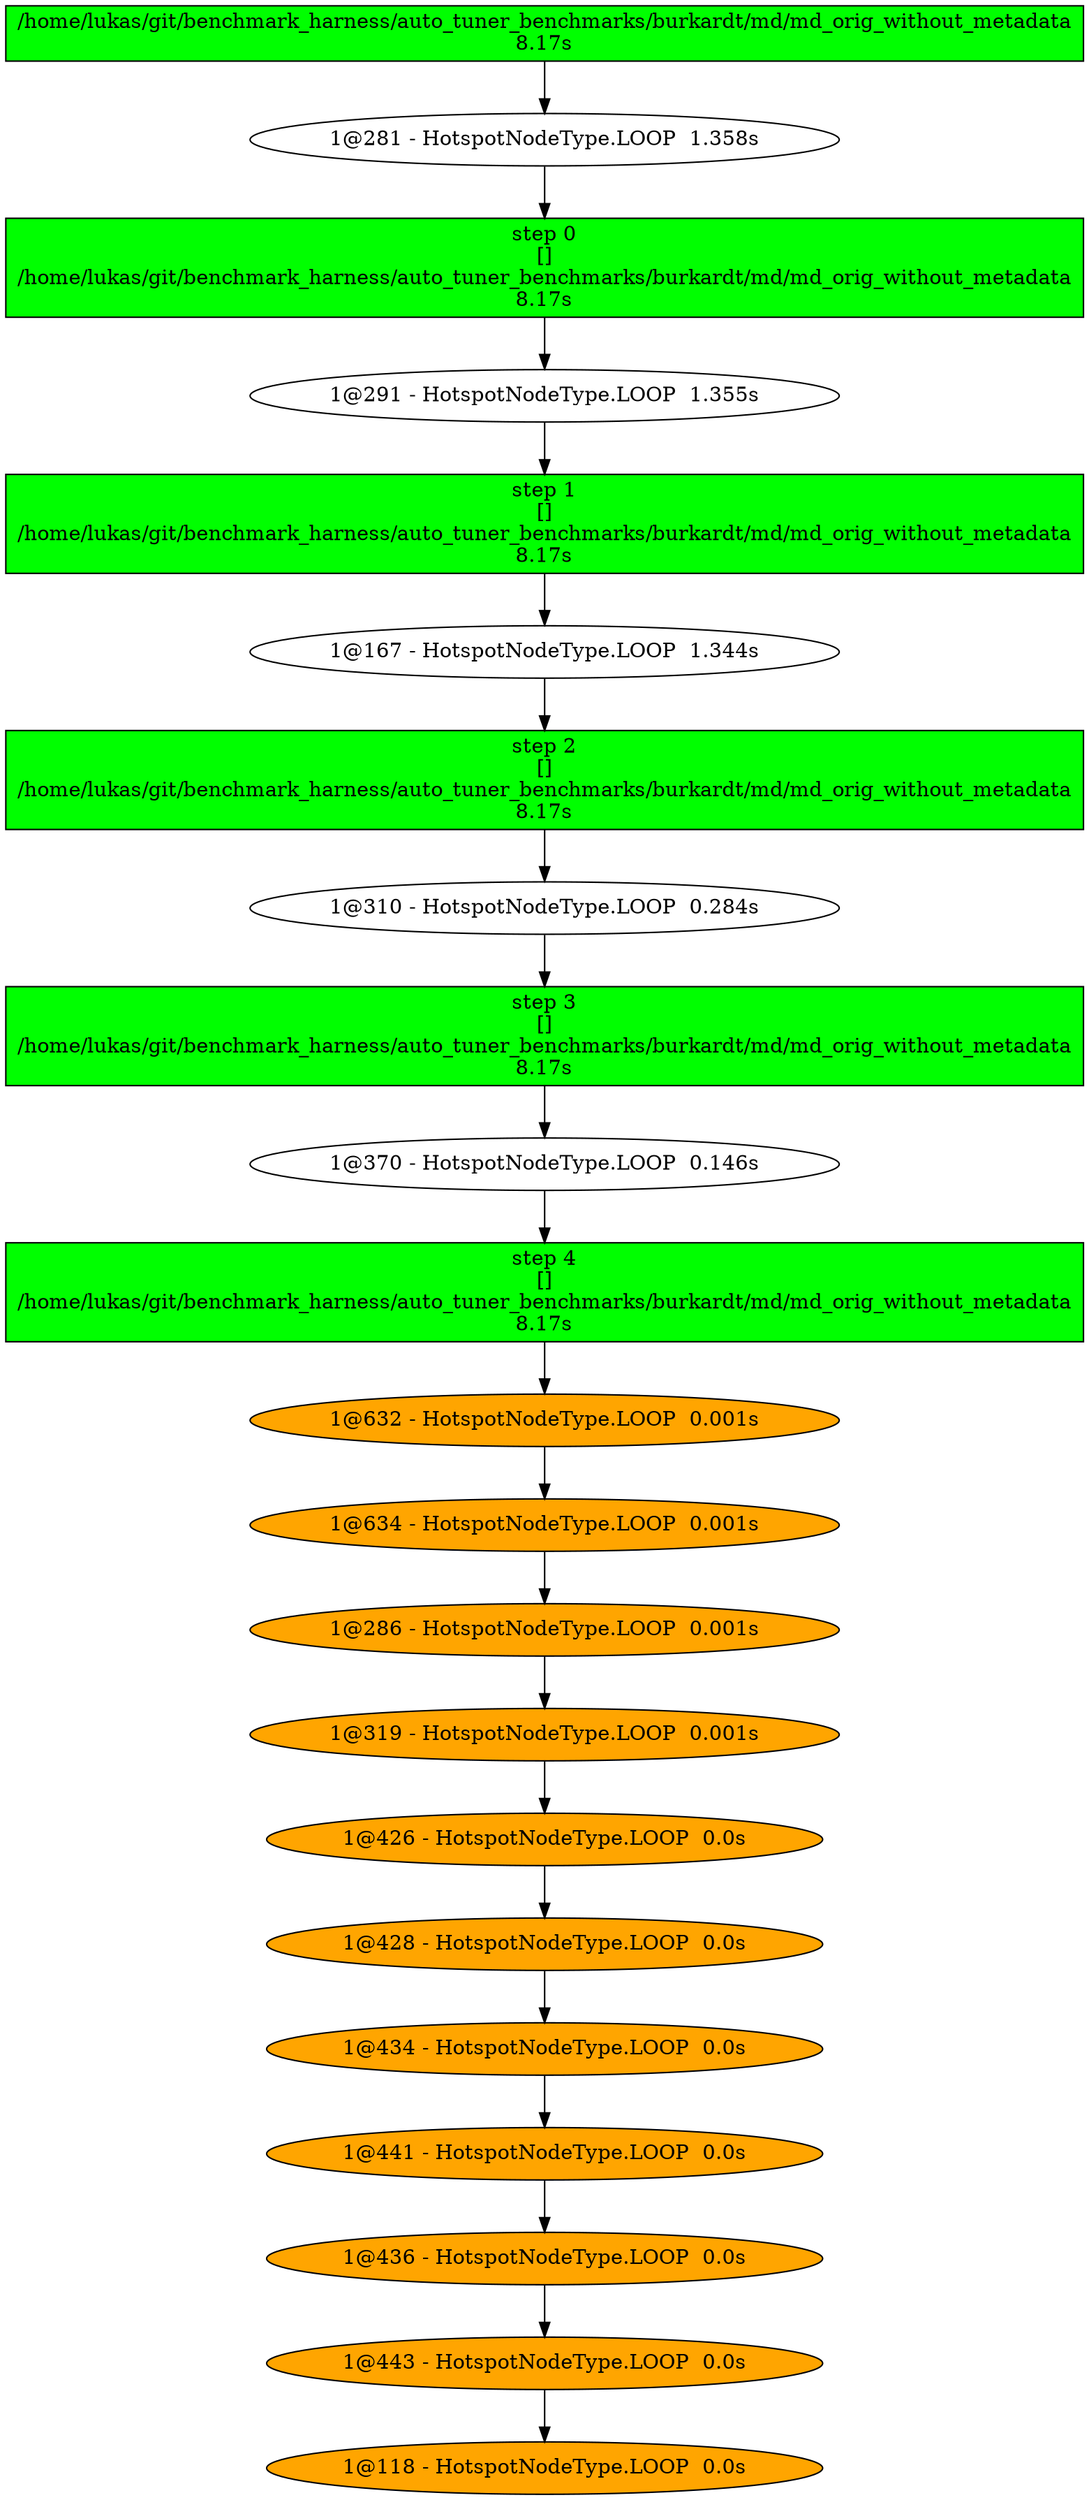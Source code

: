 strict digraph  {
"/home/lukas/git/benchmark_harness/auto_tuner_benchmarks/burkardt/md/md_orig_without_metadata\n8.17s" [color=black, fillcolor=green, style=filled, shape=box];
"1@281 - HotspotNodeType.LOOP  1.358s" [color=black, fillcolor=white, style=filled];
"step 0\n[]\n/home/lukas/git/benchmark_harness/auto_tuner_benchmarks/burkardt/md/md_orig_without_metadata\n8.17s" [color=black, fillcolor=green, shape=box, style=filled];
"1@291 - HotspotNodeType.LOOP  1.355s" [color=black, fillcolor=white, style=filled];
"step 1\n[]\n/home/lukas/git/benchmark_harness/auto_tuner_benchmarks/burkardt/md/md_orig_without_metadata\n8.17s" [color=black, fillcolor=green, shape=box, style=filled];
"1@167 - HotspotNodeType.LOOP  1.344s" [color=black, fillcolor=white, style=filled];
"step 2\n[]\n/home/lukas/git/benchmark_harness/auto_tuner_benchmarks/burkardt/md/md_orig_without_metadata\n8.17s" [color=black, fillcolor=green, shape=box, style=filled];
"1@310 - HotspotNodeType.LOOP  0.284s" [color=black, fillcolor=white, style=filled];
"step 3\n[]\n/home/lukas/git/benchmark_harness/auto_tuner_benchmarks/burkardt/md/md_orig_without_metadata\n8.17s" [color=black, fillcolor=green, shape=box, style=filled];
"1@370 - HotspotNodeType.LOOP  0.146s" [color=black, fillcolor=white, style=filled];
"step 4\n[]\n/home/lukas/git/benchmark_harness/auto_tuner_benchmarks/burkardt/md/md_orig_without_metadata\n8.17s" [color=black, fillcolor=green, shape=box, style=filled];
"1@632 - HotspotNodeType.LOOP  0.001s" [color=black, fillcolor=orange, style=filled];
"1@634 - HotspotNodeType.LOOP  0.001s" [color=black, fillcolor=orange, style=filled];
"1@286 - HotspotNodeType.LOOP  0.001s" [color=black, fillcolor=orange, style=filled];
"1@319 - HotspotNodeType.LOOP  0.001s" [color=black, fillcolor=orange, style=filled];
"1@426 - HotspotNodeType.LOOP  0.0s" [color=black, fillcolor=orange, style=filled];
"1@428 - HotspotNodeType.LOOP  0.0s" [color=black, fillcolor=orange, style=filled];
"1@434 - HotspotNodeType.LOOP  0.0s" [color=black, fillcolor=orange, style=filled];
"1@441 - HotspotNodeType.LOOP  0.0s" [color=black, fillcolor=orange, style=filled];
"1@436 - HotspotNodeType.LOOP  0.0s" [color=black, fillcolor=orange, style=filled];
"1@443 - HotspotNodeType.LOOP  0.0s" [color=black, fillcolor=orange, style=filled];
"1@118 - HotspotNodeType.LOOP  0.0s" [color=black, fillcolor=orange, style=filled];
"/home/lukas/git/benchmark_harness/auto_tuner_benchmarks/burkardt/md/md_orig_without_metadata\n8.17s" -> "1@281 - HotspotNodeType.LOOP  1.358s";
"1@281 - HotspotNodeType.LOOP  1.358s" -> "step 0\n[]\n/home/lukas/git/benchmark_harness/auto_tuner_benchmarks/burkardt/md/md_orig_without_metadata\n8.17s";
"step 0\n[]\n/home/lukas/git/benchmark_harness/auto_tuner_benchmarks/burkardt/md/md_orig_without_metadata\n8.17s" -> "1@291 - HotspotNodeType.LOOP  1.355s";
"1@291 - HotspotNodeType.LOOP  1.355s" -> "step 1\n[]\n/home/lukas/git/benchmark_harness/auto_tuner_benchmarks/burkardt/md/md_orig_without_metadata\n8.17s";
"step 1\n[]\n/home/lukas/git/benchmark_harness/auto_tuner_benchmarks/burkardt/md/md_orig_without_metadata\n8.17s" -> "1@167 - HotspotNodeType.LOOP  1.344s";
"1@167 - HotspotNodeType.LOOP  1.344s" -> "step 2\n[]\n/home/lukas/git/benchmark_harness/auto_tuner_benchmarks/burkardt/md/md_orig_without_metadata\n8.17s";
"step 2\n[]\n/home/lukas/git/benchmark_harness/auto_tuner_benchmarks/burkardt/md/md_orig_without_metadata\n8.17s" -> "1@310 - HotspotNodeType.LOOP  0.284s";
"1@310 - HotspotNodeType.LOOP  0.284s" -> "step 3\n[]\n/home/lukas/git/benchmark_harness/auto_tuner_benchmarks/burkardt/md/md_orig_without_metadata\n8.17s";
"step 3\n[]\n/home/lukas/git/benchmark_harness/auto_tuner_benchmarks/burkardt/md/md_orig_without_metadata\n8.17s" -> "1@370 - HotspotNodeType.LOOP  0.146s";
"1@370 - HotspotNodeType.LOOP  0.146s" -> "step 4\n[]\n/home/lukas/git/benchmark_harness/auto_tuner_benchmarks/burkardt/md/md_orig_without_metadata\n8.17s";
"step 4\n[]\n/home/lukas/git/benchmark_harness/auto_tuner_benchmarks/burkardt/md/md_orig_without_metadata\n8.17s" -> "1@632 - HotspotNodeType.LOOP  0.001s";
"1@632 - HotspotNodeType.LOOP  0.001s" -> "1@634 - HotspotNodeType.LOOP  0.001s";
"1@634 - HotspotNodeType.LOOP  0.001s" -> "1@286 - HotspotNodeType.LOOP  0.001s";
"1@286 - HotspotNodeType.LOOP  0.001s" -> "1@319 - HotspotNodeType.LOOP  0.001s";
"1@319 - HotspotNodeType.LOOP  0.001s" -> "1@426 - HotspotNodeType.LOOP  0.0s";
"1@426 - HotspotNodeType.LOOP  0.0s" -> "1@428 - HotspotNodeType.LOOP  0.0s";
"1@428 - HotspotNodeType.LOOP  0.0s" -> "1@434 - HotspotNodeType.LOOP  0.0s";
"1@434 - HotspotNodeType.LOOP  0.0s" -> "1@441 - HotspotNodeType.LOOP  0.0s";
"1@441 - HotspotNodeType.LOOP  0.0s" -> "1@436 - HotspotNodeType.LOOP  0.0s";
"1@436 - HotspotNodeType.LOOP  0.0s" -> "1@443 - HotspotNodeType.LOOP  0.0s";
"1@443 - HotspotNodeType.LOOP  0.0s" -> "1@118 - HotspotNodeType.LOOP  0.0s";
}
